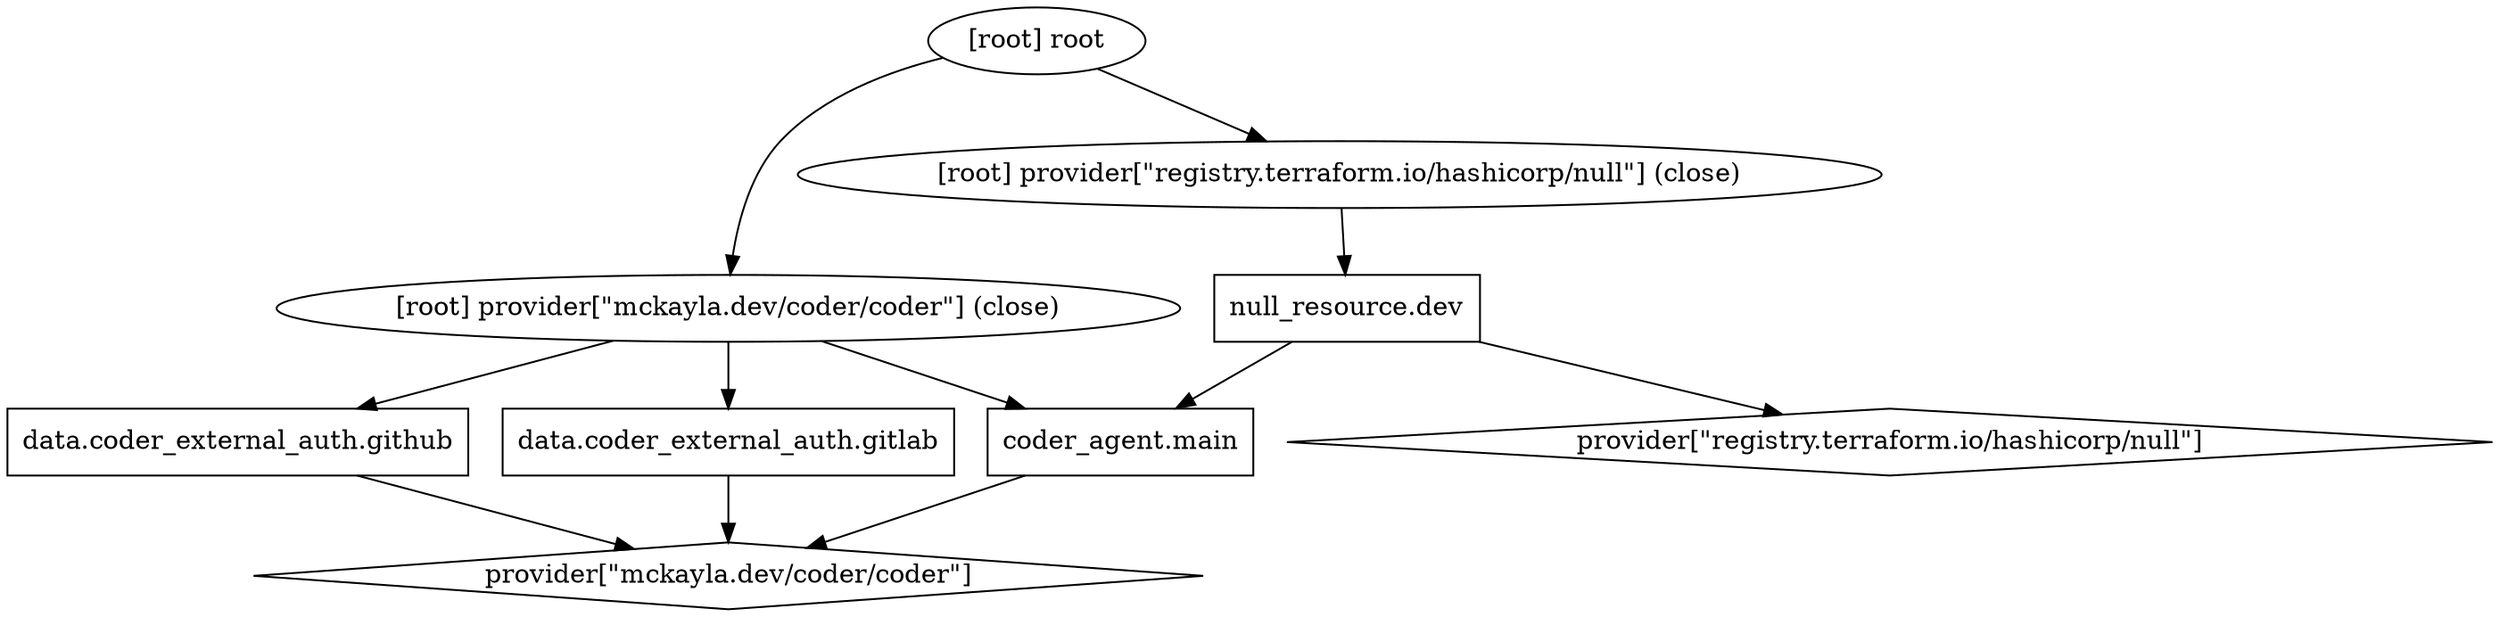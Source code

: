 digraph {
	compound = "true"
	newrank = "true"
	subgraph "root" {
		"[root] coder_agent.main (expand)" [label = "coder_agent.main", shape = "box"]
		"[root] data.coder_external_auth.github (expand)" [label = "data.coder_external_auth.github", shape = "box"]
		"[root] data.coder_external_auth.gitlab (expand)" [label = "data.coder_external_auth.gitlab", shape = "box"]
		"[root] null_resource.dev (expand)" [label = "null_resource.dev", shape = "box"]
		"[root] provider[\"mckayla.dev/coder/coder\"]" [label = "provider[\"mckayla.dev/coder/coder\"]", shape = "diamond"]
		"[root] provider[\"registry.terraform.io/hashicorp/null\"]" [label = "provider[\"registry.terraform.io/hashicorp/null\"]", shape = "diamond"]
		"[root] coder_agent.main (expand)" -> "[root] provider[\"mckayla.dev/coder/coder\"]"
		"[root] data.coder_external_auth.github (expand)" -> "[root] provider[\"mckayla.dev/coder/coder\"]"
		"[root] data.coder_external_auth.gitlab (expand)" -> "[root] provider[\"mckayla.dev/coder/coder\"]"
		"[root] null_resource.dev (expand)" -> "[root] coder_agent.main (expand)"
		"[root] null_resource.dev (expand)" -> "[root] provider[\"registry.terraform.io/hashicorp/null\"]"
		"[root] provider[\"mckayla.dev/coder/coder\"] (close)" -> "[root] coder_agent.main (expand)"
		"[root] provider[\"mckayla.dev/coder/coder\"] (close)" -> "[root] data.coder_external_auth.github (expand)"
		"[root] provider[\"mckayla.dev/coder/coder\"] (close)" -> "[root] data.coder_external_auth.gitlab (expand)"
		"[root] provider[\"registry.terraform.io/hashicorp/null\"] (close)" -> "[root] null_resource.dev (expand)"
		"[root] root" -> "[root] provider[\"mckayla.dev/coder/coder\"] (close)"
		"[root] root" -> "[root] provider[\"registry.terraform.io/hashicorp/null\"] (close)"
	}
}

